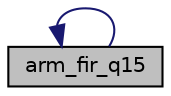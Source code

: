 digraph "arm_fir_q15"
{
  edge [fontname="Helvetica",fontsize="10",labelfontname="Helvetica",labelfontsize="10"];
  node [fontname="Helvetica",fontsize="10",shape=record];
  rankdir="LR";
  Node15 [label="arm_fir_q15",height=0.2,width=0.4,color="black", fillcolor="grey75", style="filled", fontcolor="black"];
  Node15 -> Node15 [dir="back",color="midnightblue",fontsize="10",style="solid",fontname="Helvetica"];
}
